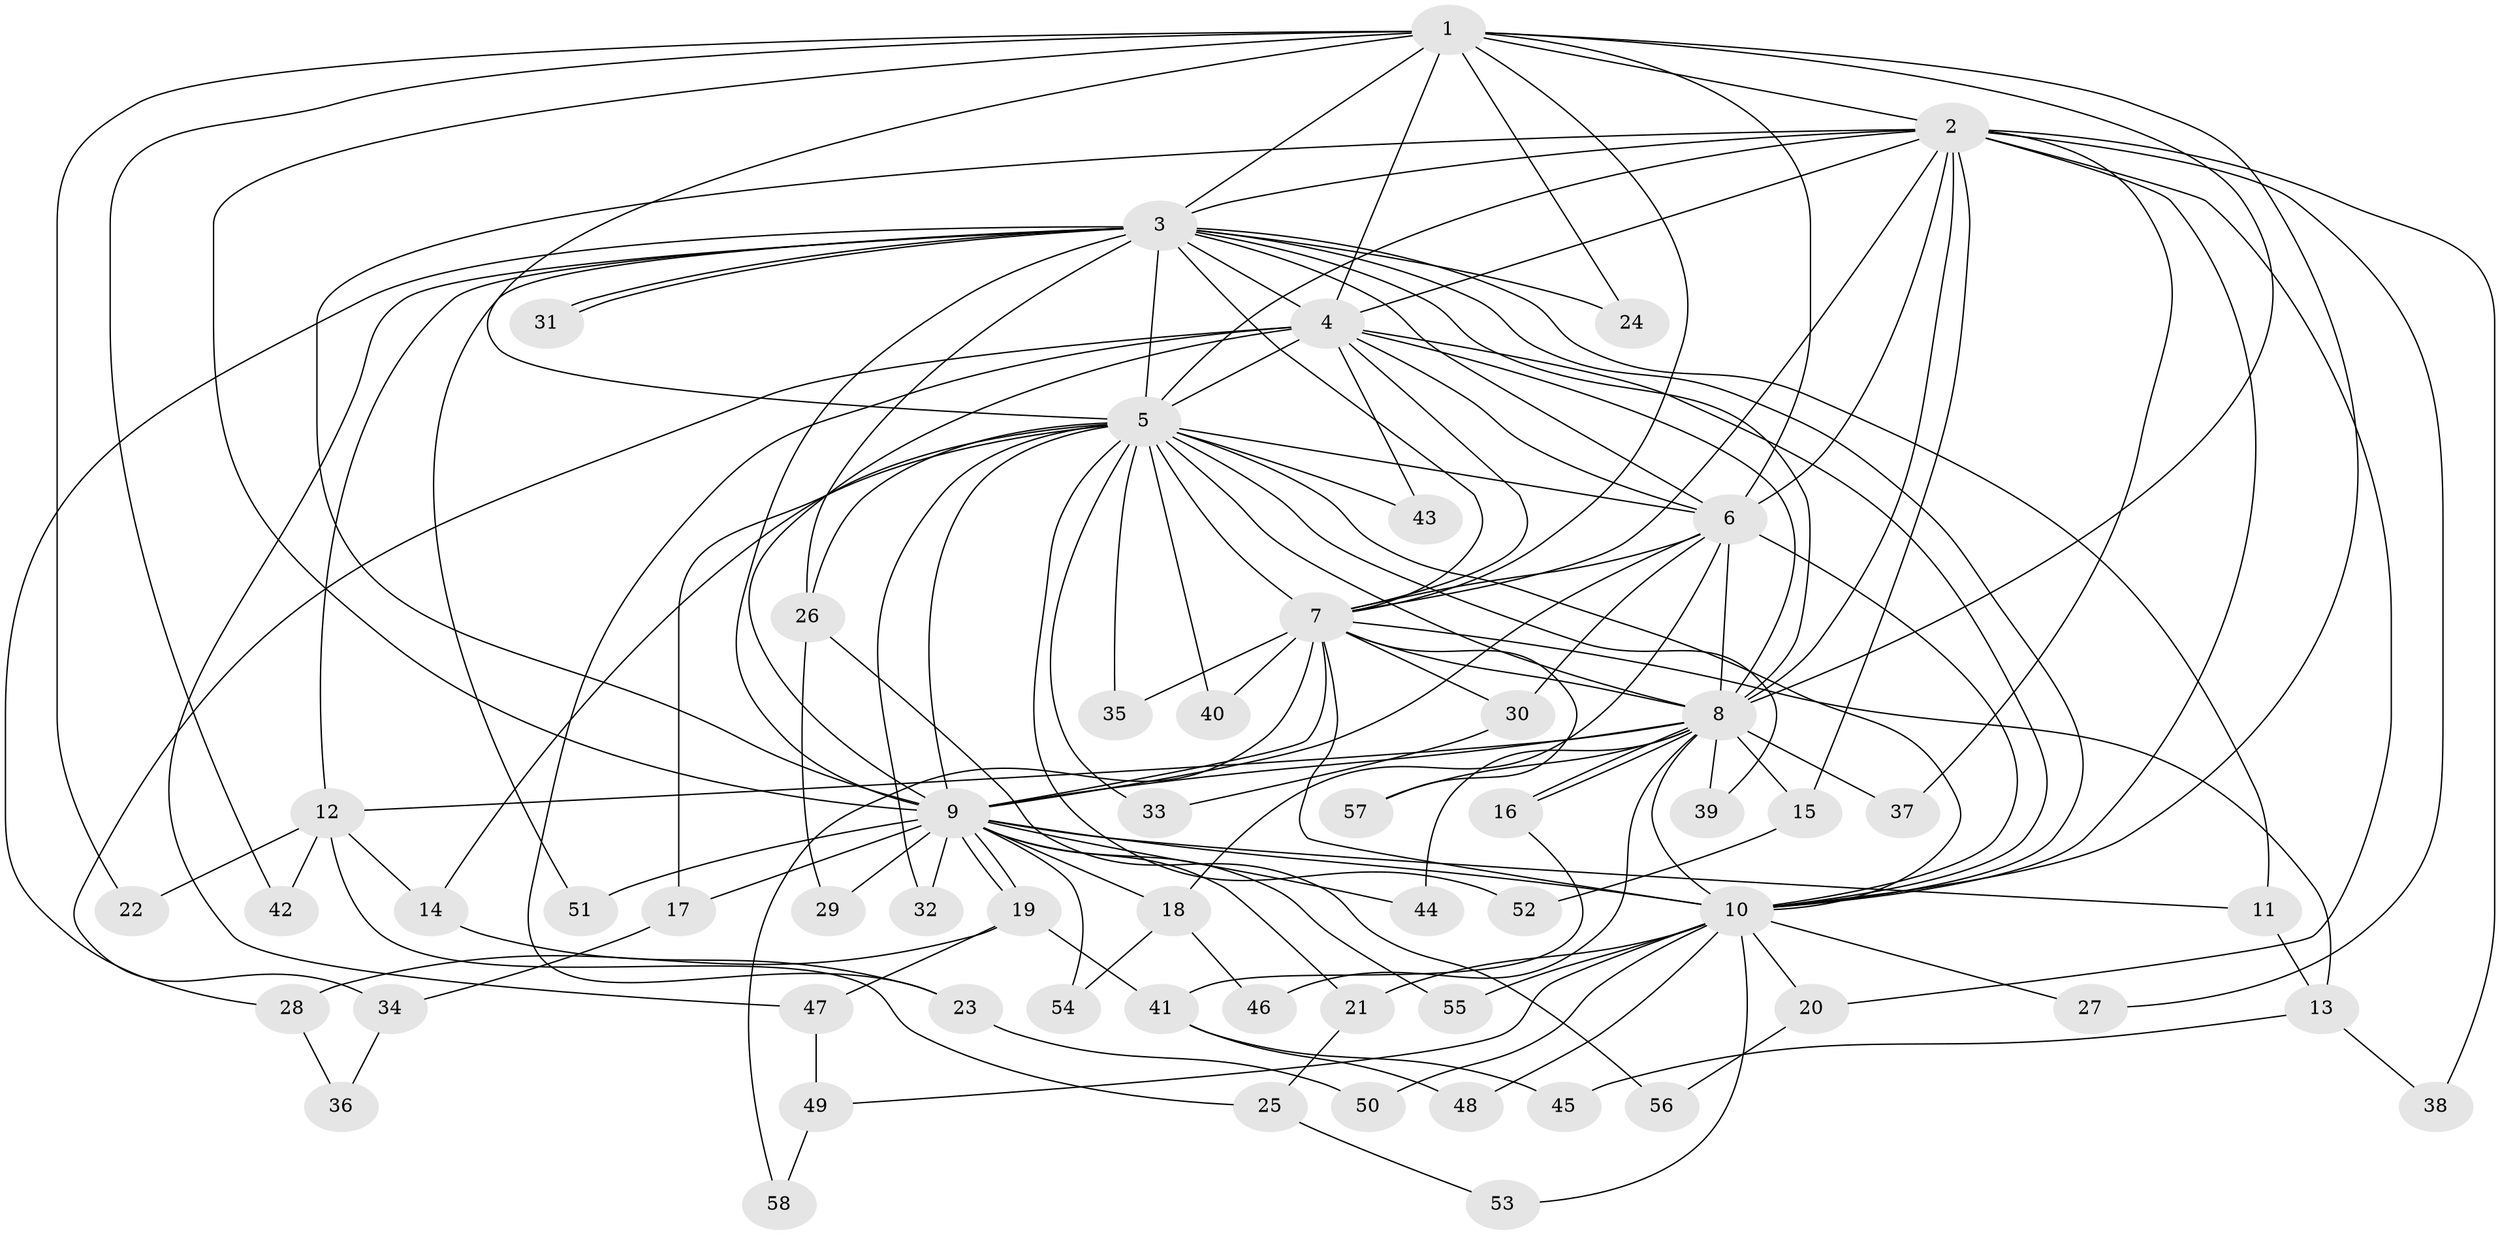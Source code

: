 // Generated by graph-tools (version 1.1) at 2025/13/03/09/25 04:13:48]
// undirected, 58 vertices, 141 edges
graph export_dot {
graph [start="1"]
  node [color=gray90,style=filled];
  1;
  2;
  3;
  4;
  5;
  6;
  7;
  8;
  9;
  10;
  11;
  12;
  13;
  14;
  15;
  16;
  17;
  18;
  19;
  20;
  21;
  22;
  23;
  24;
  25;
  26;
  27;
  28;
  29;
  30;
  31;
  32;
  33;
  34;
  35;
  36;
  37;
  38;
  39;
  40;
  41;
  42;
  43;
  44;
  45;
  46;
  47;
  48;
  49;
  50;
  51;
  52;
  53;
  54;
  55;
  56;
  57;
  58;
  1 -- 2;
  1 -- 3;
  1 -- 4;
  1 -- 5;
  1 -- 6;
  1 -- 7;
  1 -- 8;
  1 -- 9;
  1 -- 10;
  1 -- 22;
  1 -- 24;
  1 -- 42;
  2 -- 3;
  2 -- 4;
  2 -- 5;
  2 -- 6;
  2 -- 7;
  2 -- 8;
  2 -- 9;
  2 -- 10;
  2 -- 15;
  2 -- 20;
  2 -- 27;
  2 -- 37;
  2 -- 38;
  3 -- 4;
  3 -- 5;
  3 -- 6;
  3 -- 7;
  3 -- 8;
  3 -- 9;
  3 -- 10;
  3 -- 11;
  3 -- 12;
  3 -- 24;
  3 -- 26;
  3 -- 28;
  3 -- 31;
  3 -- 31;
  3 -- 47;
  3 -- 51;
  4 -- 5;
  4 -- 6;
  4 -- 7;
  4 -- 8;
  4 -- 9;
  4 -- 10;
  4 -- 23;
  4 -- 34;
  4 -- 43;
  5 -- 6;
  5 -- 7;
  5 -- 8;
  5 -- 9;
  5 -- 10;
  5 -- 14;
  5 -- 17;
  5 -- 26;
  5 -- 32;
  5 -- 33;
  5 -- 35;
  5 -- 39;
  5 -- 40;
  5 -- 43;
  5 -- 52;
  6 -- 7;
  6 -- 8;
  6 -- 9;
  6 -- 10;
  6 -- 18;
  6 -- 30;
  7 -- 8;
  7 -- 9;
  7 -- 10;
  7 -- 13;
  7 -- 30;
  7 -- 35;
  7 -- 40;
  7 -- 57;
  7 -- 58;
  8 -- 9;
  8 -- 10;
  8 -- 12;
  8 -- 15;
  8 -- 16;
  8 -- 16;
  8 -- 37;
  8 -- 39;
  8 -- 44;
  8 -- 46;
  8 -- 57;
  9 -- 10;
  9 -- 11;
  9 -- 17;
  9 -- 18;
  9 -- 19;
  9 -- 19;
  9 -- 21;
  9 -- 29;
  9 -- 32;
  9 -- 44;
  9 -- 51;
  9 -- 54;
  9 -- 55;
  10 -- 20;
  10 -- 21;
  10 -- 27;
  10 -- 48;
  10 -- 49;
  10 -- 50;
  10 -- 53;
  10 -- 55;
  11 -- 13;
  12 -- 14;
  12 -- 22;
  12 -- 25;
  12 -- 42;
  13 -- 38;
  13 -- 45;
  14 -- 23;
  15 -- 52;
  16 -- 41;
  17 -- 34;
  18 -- 46;
  18 -- 54;
  19 -- 28;
  19 -- 41;
  19 -- 47;
  20 -- 56;
  21 -- 25;
  23 -- 50;
  25 -- 53;
  26 -- 29;
  26 -- 56;
  28 -- 36;
  30 -- 33;
  34 -- 36;
  41 -- 45;
  41 -- 48;
  47 -- 49;
  49 -- 58;
}
